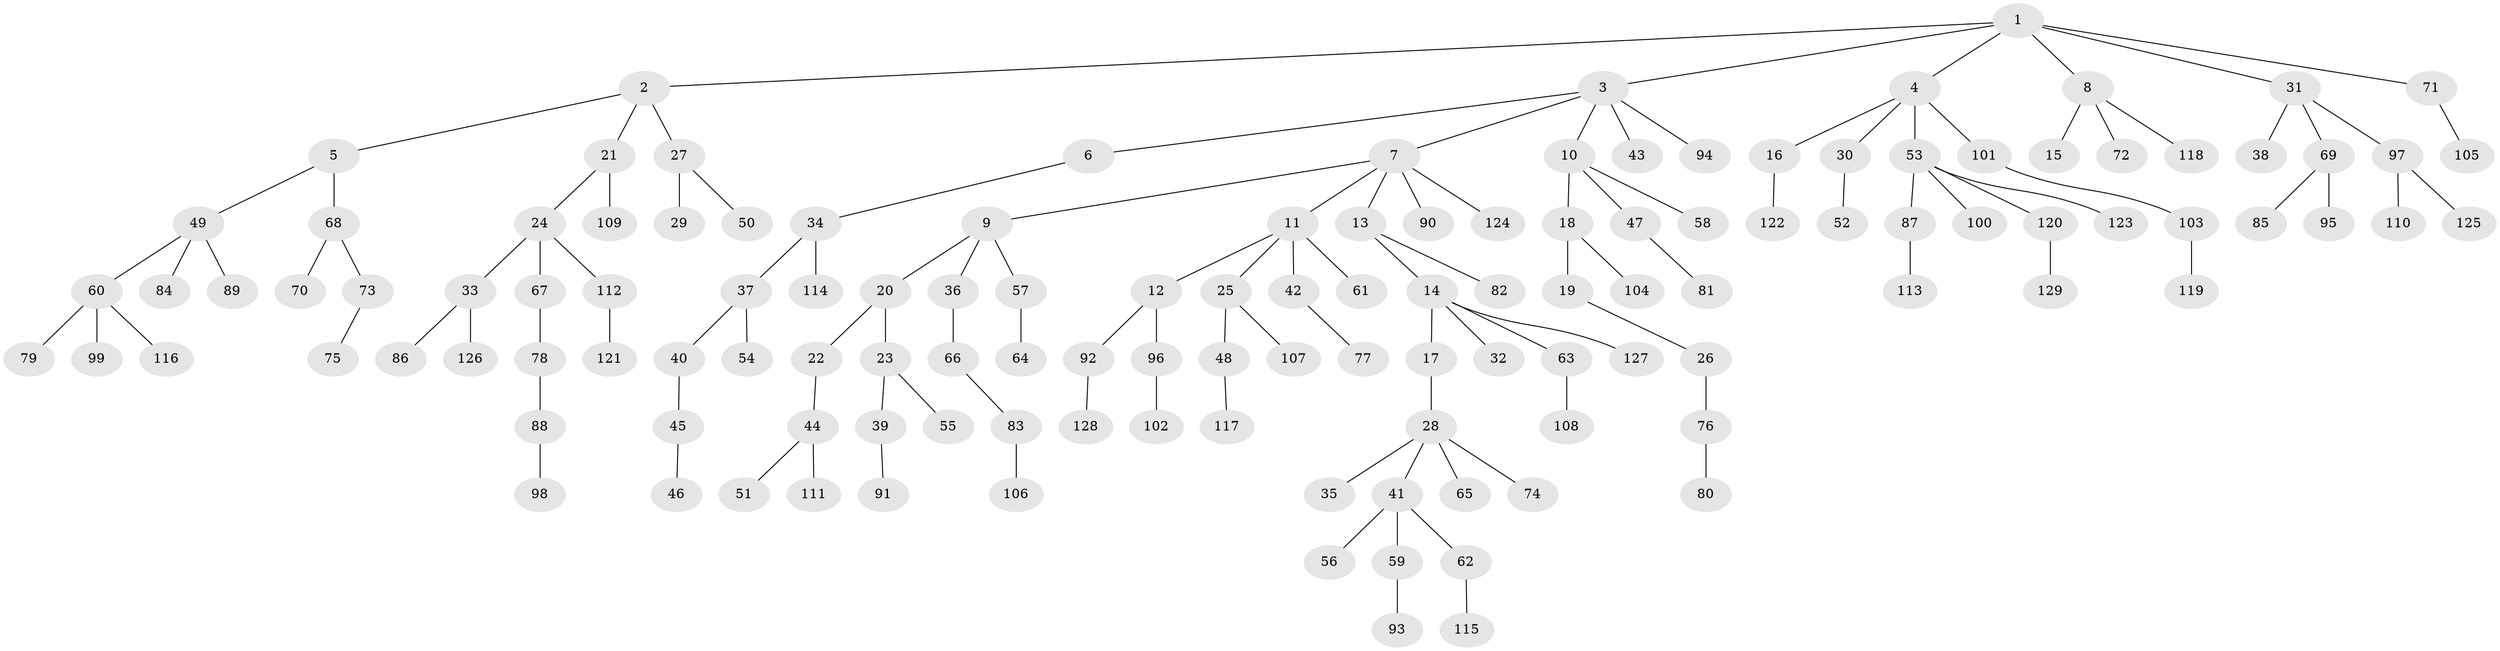 // Generated by graph-tools (version 1.1) at 2025/50/03/09/25 03:50:24]
// undirected, 129 vertices, 128 edges
graph export_dot {
graph [start="1"]
  node [color=gray90,style=filled];
  1;
  2;
  3;
  4;
  5;
  6;
  7;
  8;
  9;
  10;
  11;
  12;
  13;
  14;
  15;
  16;
  17;
  18;
  19;
  20;
  21;
  22;
  23;
  24;
  25;
  26;
  27;
  28;
  29;
  30;
  31;
  32;
  33;
  34;
  35;
  36;
  37;
  38;
  39;
  40;
  41;
  42;
  43;
  44;
  45;
  46;
  47;
  48;
  49;
  50;
  51;
  52;
  53;
  54;
  55;
  56;
  57;
  58;
  59;
  60;
  61;
  62;
  63;
  64;
  65;
  66;
  67;
  68;
  69;
  70;
  71;
  72;
  73;
  74;
  75;
  76;
  77;
  78;
  79;
  80;
  81;
  82;
  83;
  84;
  85;
  86;
  87;
  88;
  89;
  90;
  91;
  92;
  93;
  94;
  95;
  96;
  97;
  98;
  99;
  100;
  101;
  102;
  103;
  104;
  105;
  106;
  107;
  108;
  109;
  110;
  111;
  112;
  113;
  114;
  115;
  116;
  117;
  118;
  119;
  120;
  121;
  122;
  123;
  124;
  125;
  126;
  127;
  128;
  129;
  1 -- 2;
  1 -- 3;
  1 -- 4;
  1 -- 8;
  1 -- 31;
  1 -- 71;
  2 -- 5;
  2 -- 21;
  2 -- 27;
  3 -- 6;
  3 -- 7;
  3 -- 10;
  3 -- 43;
  3 -- 94;
  4 -- 16;
  4 -- 30;
  4 -- 53;
  4 -- 101;
  5 -- 49;
  5 -- 68;
  6 -- 34;
  7 -- 9;
  7 -- 11;
  7 -- 13;
  7 -- 90;
  7 -- 124;
  8 -- 15;
  8 -- 72;
  8 -- 118;
  9 -- 20;
  9 -- 36;
  9 -- 57;
  10 -- 18;
  10 -- 47;
  10 -- 58;
  11 -- 12;
  11 -- 25;
  11 -- 42;
  11 -- 61;
  12 -- 92;
  12 -- 96;
  13 -- 14;
  13 -- 82;
  14 -- 17;
  14 -- 32;
  14 -- 63;
  14 -- 127;
  16 -- 122;
  17 -- 28;
  18 -- 19;
  18 -- 104;
  19 -- 26;
  20 -- 22;
  20 -- 23;
  21 -- 24;
  21 -- 109;
  22 -- 44;
  23 -- 39;
  23 -- 55;
  24 -- 33;
  24 -- 67;
  24 -- 112;
  25 -- 48;
  25 -- 107;
  26 -- 76;
  27 -- 29;
  27 -- 50;
  28 -- 35;
  28 -- 41;
  28 -- 65;
  28 -- 74;
  30 -- 52;
  31 -- 38;
  31 -- 69;
  31 -- 97;
  33 -- 86;
  33 -- 126;
  34 -- 37;
  34 -- 114;
  36 -- 66;
  37 -- 40;
  37 -- 54;
  39 -- 91;
  40 -- 45;
  41 -- 56;
  41 -- 59;
  41 -- 62;
  42 -- 77;
  44 -- 51;
  44 -- 111;
  45 -- 46;
  47 -- 81;
  48 -- 117;
  49 -- 60;
  49 -- 84;
  49 -- 89;
  53 -- 87;
  53 -- 100;
  53 -- 120;
  53 -- 123;
  57 -- 64;
  59 -- 93;
  60 -- 79;
  60 -- 99;
  60 -- 116;
  62 -- 115;
  63 -- 108;
  66 -- 83;
  67 -- 78;
  68 -- 70;
  68 -- 73;
  69 -- 85;
  69 -- 95;
  71 -- 105;
  73 -- 75;
  76 -- 80;
  78 -- 88;
  83 -- 106;
  87 -- 113;
  88 -- 98;
  92 -- 128;
  96 -- 102;
  97 -- 110;
  97 -- 125;
  101 -- 103;
  103 -- 119;
  112 -- 121;
  120 -- 129;
}
